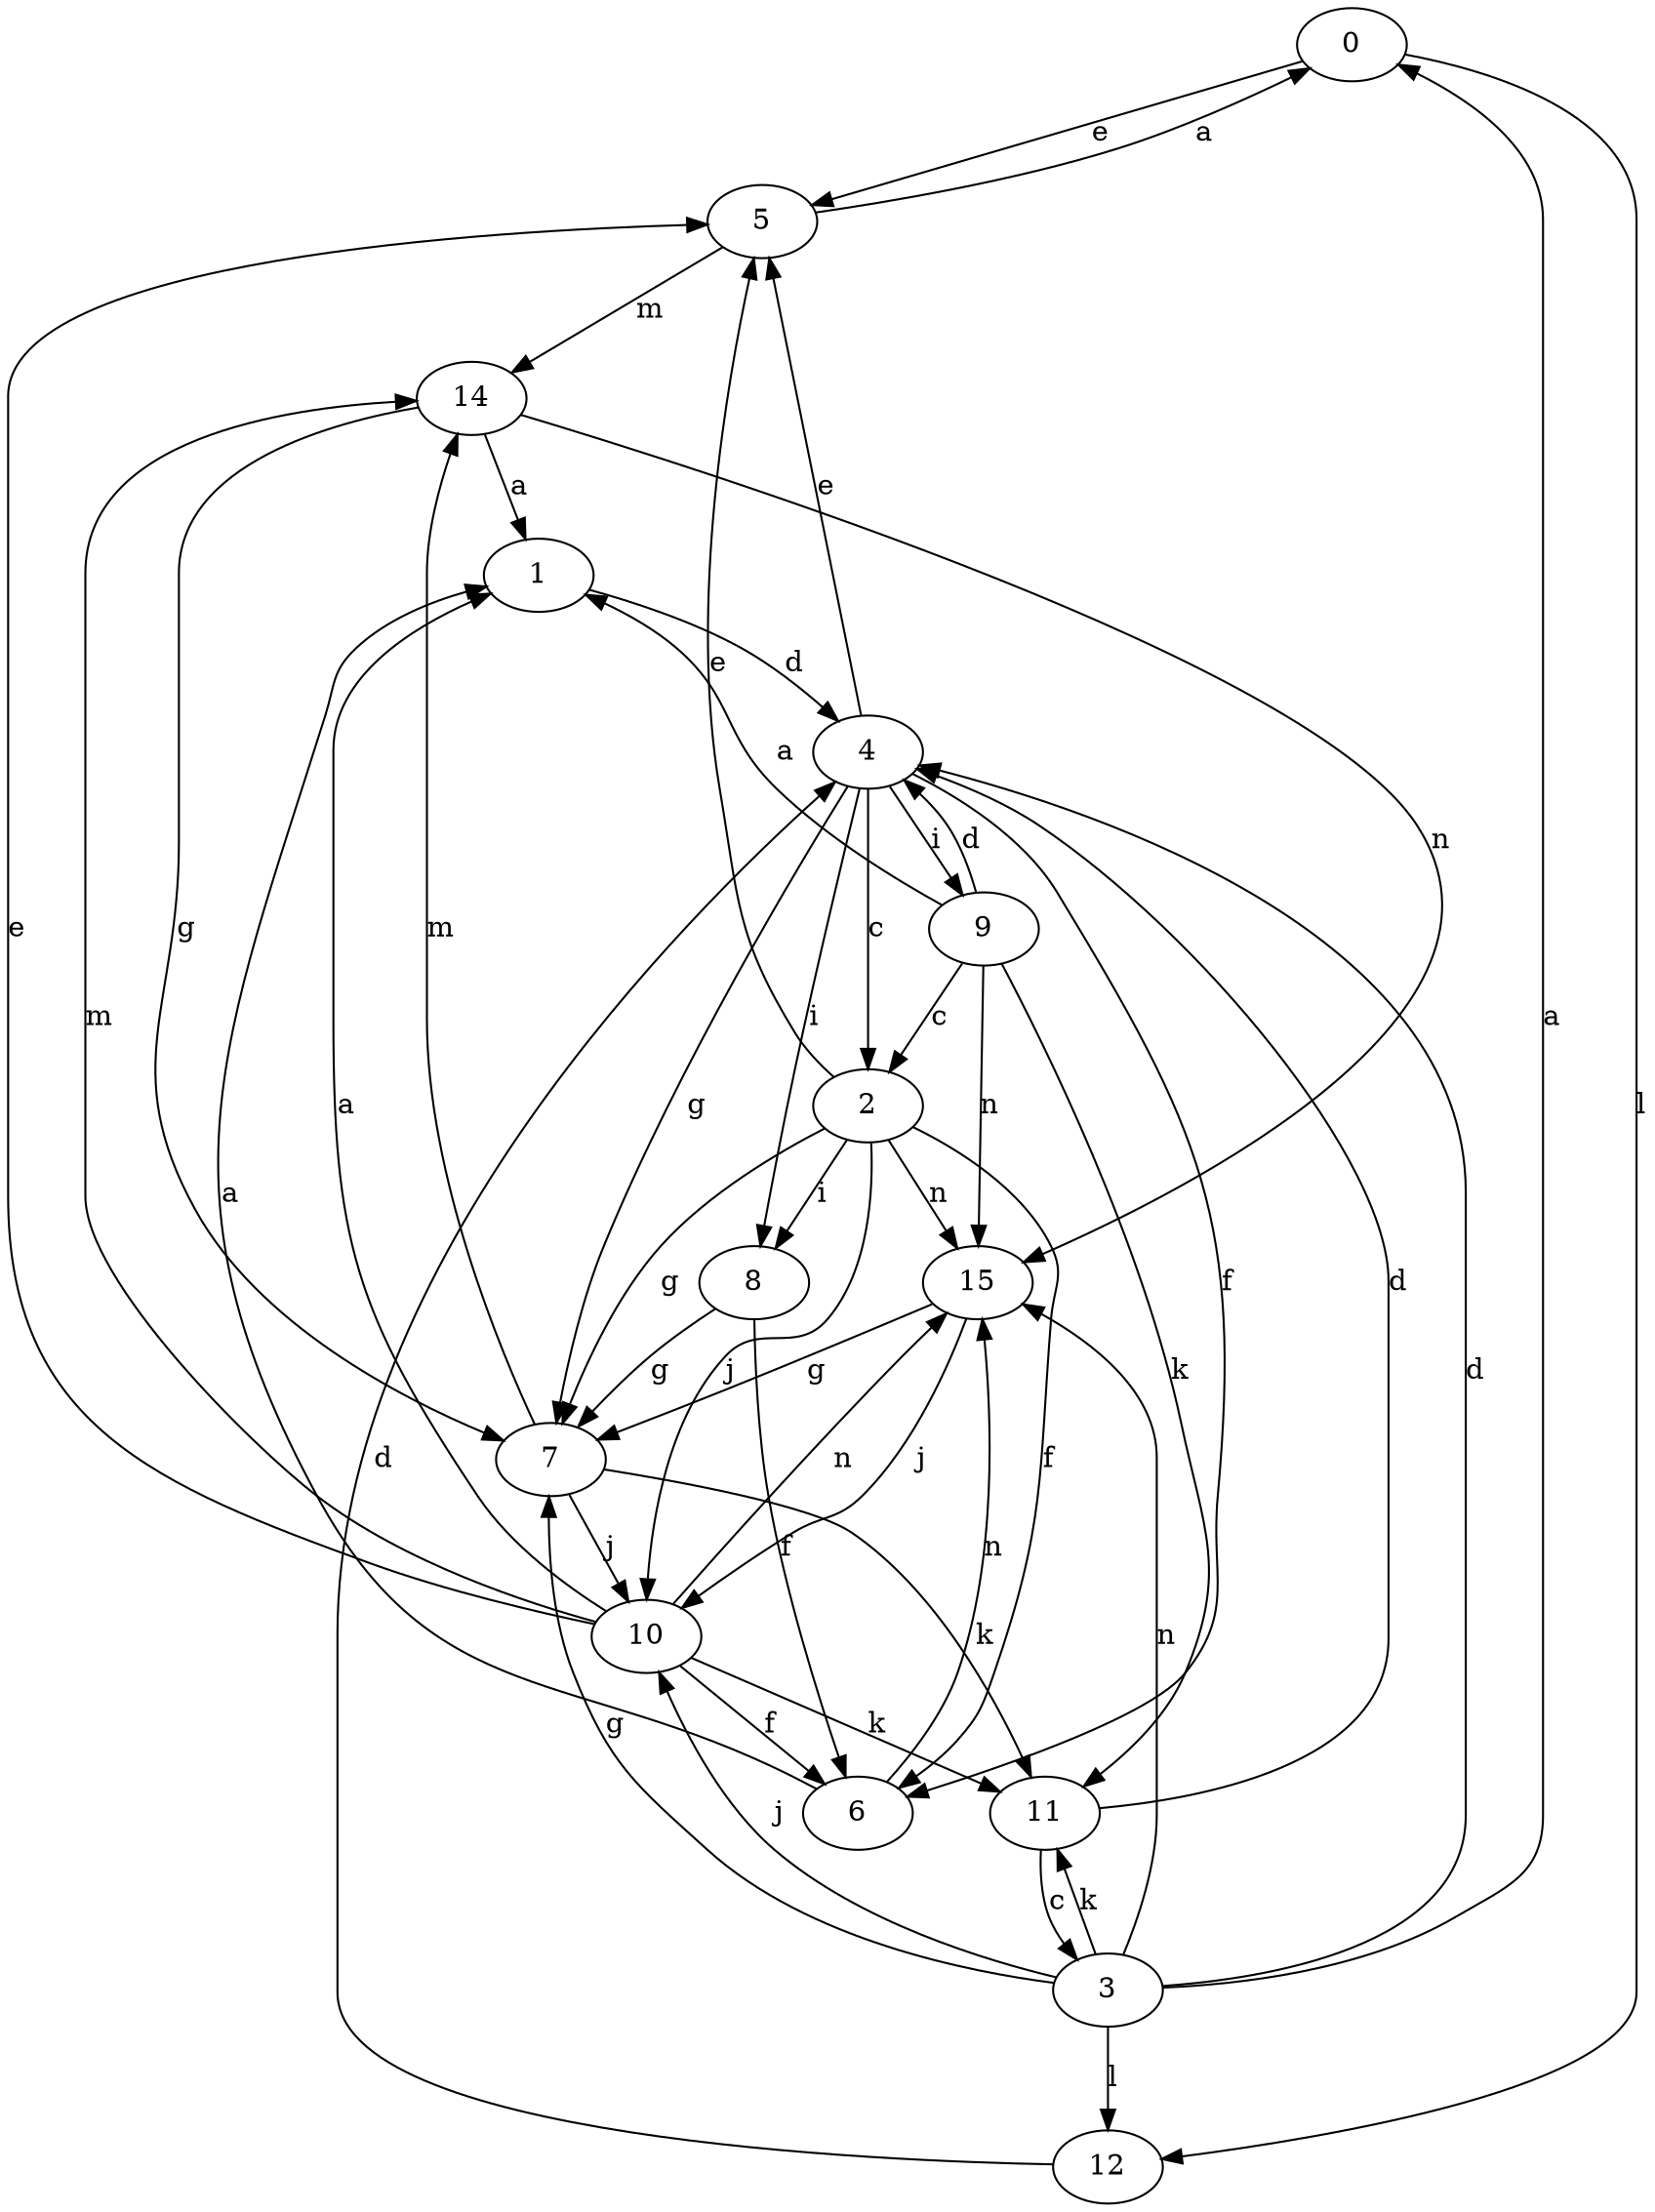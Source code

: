 strict digraph  {
0;
1;
2;
3;
4;
5;
6;
7;
8;
9;
10;
11;
12;
14;
15;
0 -> 5  [label=e];
0 -> 12  [label=l];
1 -> 4  [label=d];
2 -> 5  [label=e];
2 -> 6  [label=f];
2 -> 7  [label=g];
2 -> 8  [label=i];
2 -> 10  [label=j];
2 -> 15  [label=n];
3 -> 0  [label=a];
3 -> 4  [label=d];
3 -> 7  [label=g];
3 -> 10  [label=j];
3 -> 11  [label=k];
3 -> 12  [label=l];
3 -> 15  [label=n];
4 -> 2  [label=c];
4 -> 5  [label=e];
4 -> 6  [label=f];
4 -> 7  [label=g];
4 -> 8  [label=i];
4 -> 9  [label=i];
5 -> 0  [label=a];
5 -> 14  [label=m];
6 -> 1  [label=a];
6 -> 15  [label=n];
7 -> 10  [label=j];
7 -> 11  [label=k];
7 -> 14  [label=m];
8 -> 6  [label=f];
8 -> 7  [label=g];
9 -> 1  [label=a];
9 -> 2  [label=c];
9 -> 4  [label=d];
9 -> 11  [label=k];
9 -> 15  [label=n];
10 -> 1  [label=a];
10 -> 5  [label=e];
10 -> 6  [label=f];
10 -> 11  [label=k];
10 -> 14  [label=m];
10 -> 15  [label=n];
11 -> 3  [label=c];
11 -> 4  [label=d];
12 -> 4  [label=d];
14 -> 1  [label=a];
14 -> 7  [label=g];
14 -> 15  [label=n];
15 -> 7  [label=g];
15 -> 10  [label=j];
}
